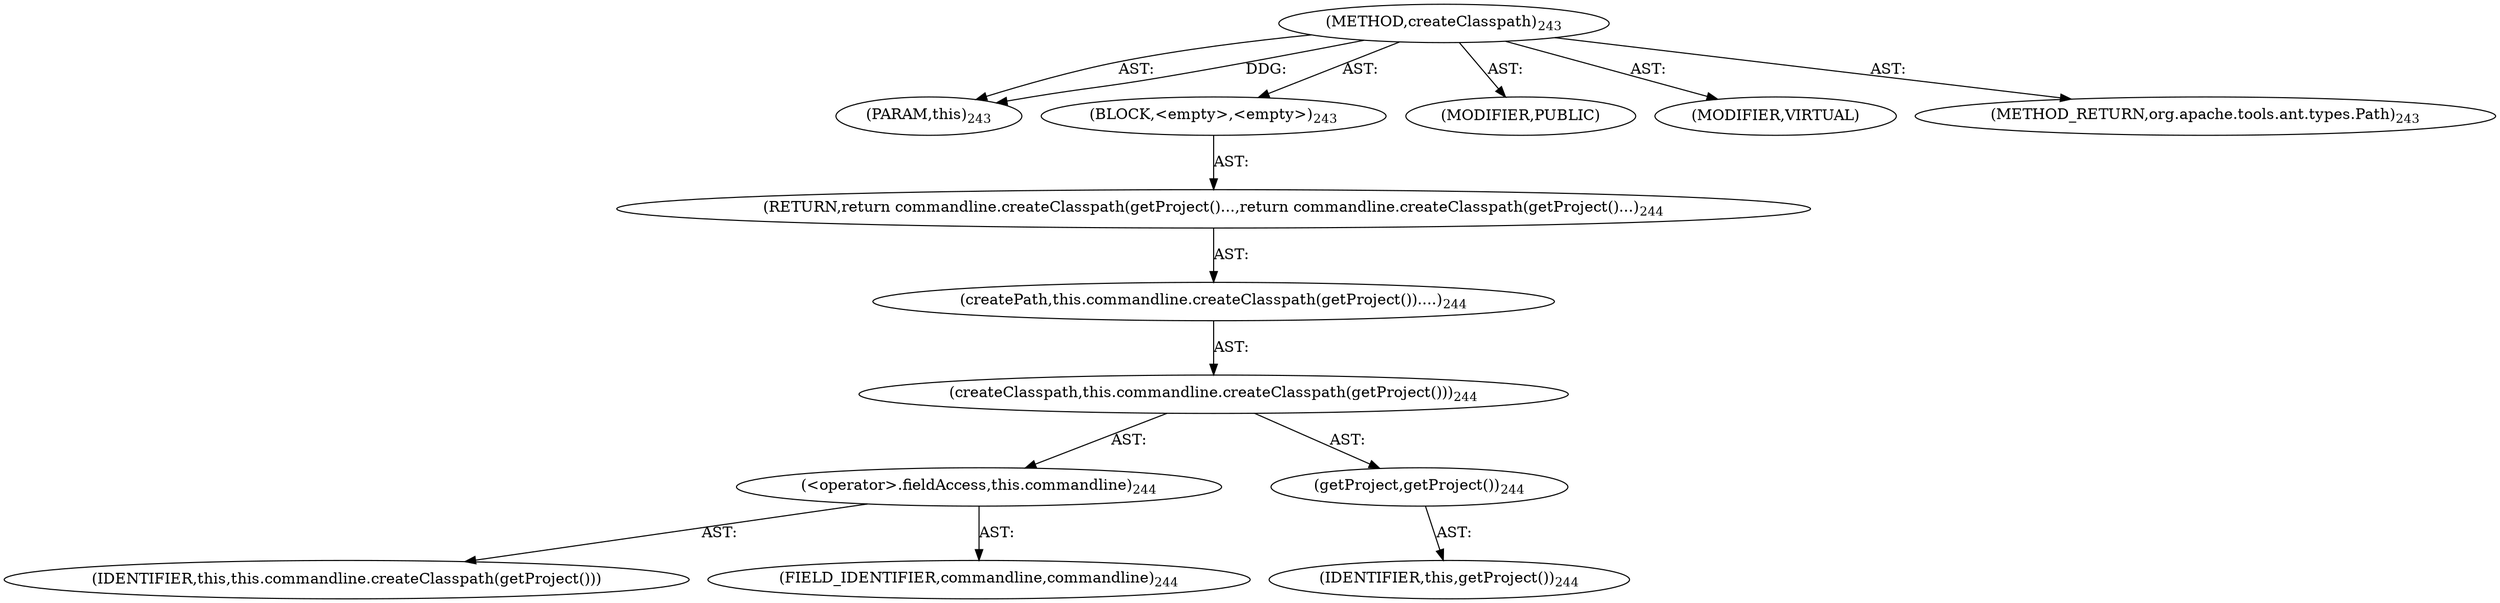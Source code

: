 digraph "createClasspath" {  
"111669149710" [label = <(METHOD,createClasspath)<SUB>243</SUB>> ]
"115964116998" [label = <(PARAM,this)<SUB>243</SUB>> ]
"25769803792" [label = <(BLOCK,&lt;empty&gt;,&lt;empty&gt;)<SUB>243</SUB>> ]
"146028888064" [label = <(RETURN,return commandline.createClasspath(getProject()...,return commandline.createClasspath(getProject()...)<SUB>244</SUB>> ]
"30064771132" [label = <(createPath,this.commandline.createClasspath(getProject())....)<SUB>244</SUB>> ]
"30064771133" [label = <(createClasspath,this.commandline.createClasspath(getProject()))<SUB>244</SUB>> ]
"30064771134" [label = <(&lt;operator&gt;.fieldAccess,this.commandline)<SUB>244</SUB>> ]
"68719476807" [label = <(IDENTIFIER,this,this.commandline.createClasspath(getProject()))> ]
"55834574870" [label = <(FIELD_IDENTIFIER,commandline,commandline)<SUB>244</SUB>> ]
"30064771135" [label = <(getProject,getProject())<SUB>244</SUB>> ]
"68719476745" [label = <(IDENTIFIER,this,getProject())<SUB>244</SUB>> ]
"133143986218" [label = <(MODIFIER,PUBLIC)> ]
"133143986219" [label = <(MODIFIER,VIRTUAL)> ]
"128849018894" [label = <(METHOD_RETURN,org.apache.tools.ant.types.Path)<SUB>243</SUB>> ]
  "111669149710" -> "115964116998"  [ label = "AST: "] 
  "111669149710" -> "25769803792"  [ label = "AST: "] 
  "111669149710" -> "133143986218"  [ label = "AST: "] 
  "111669149710" -> "133143986219"  [ label = "AST: "] 
  "111669149710" -> "128849018894"  [ label = "AST: "] 
  "25769803792" -> "146028888064"  [ label = "AST: "] 
  "146028888064" -> "30064771132"  [ label = "AST: "] 
  "30064771132" -> "30064771133"  [ label = "AST: "] 
  "30064771133" -> "30064771134"  [ label = "AST: "] 
  "30064771133" -> "30064771135"  [ label = "AST: "] 
  "30064771134" -> "68719476807"  [ label = "AST: "] 
  "30064771134" -> "55834574870"  [ label = "AST: "] 
  "30064771135" -> "68719476745"  [ label = "AST: "] 
  "111669149710" -> "115964116998"  [ label = "DDG: "] 
}
